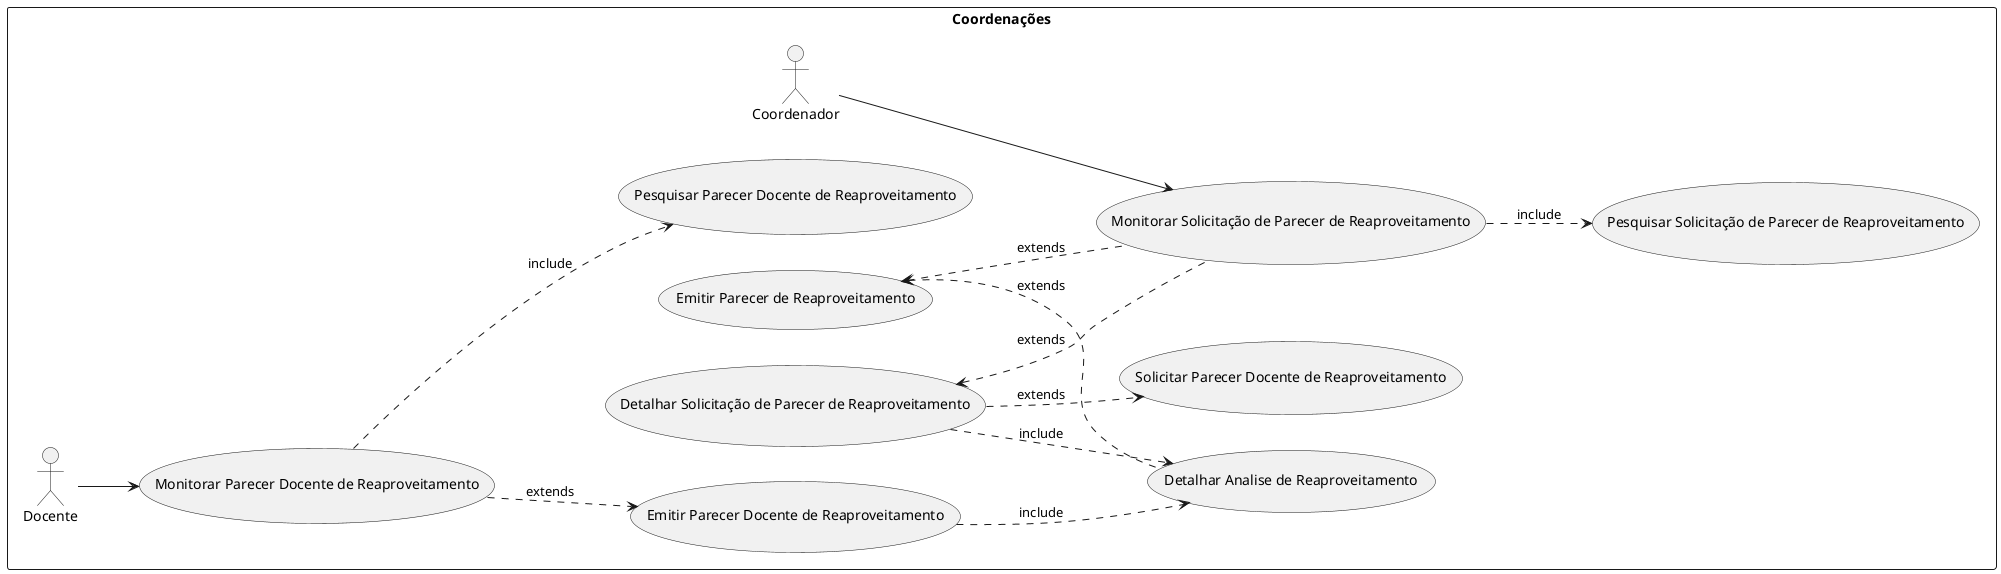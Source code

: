 @startuml Coordenação
!startsub COORD
    left to right direction
    rectangle Coordenações {
        "Coordenador" as coordenacao
        "Docente" as docente
        (Monitorar Solicitação de Parecer de Reaproveitamento) as monitorarParecer
        (Pesquisar Solicitação de Parecer de Reaproveitamento) as pesquisarParecer
        (Detalhar Solicitação de Parecer de Reaproveitamento) as detalharParecer
        (Solicitar Parecer Docente de Reaproveitamento) as solicitarParecerDocente
        (Emitir Parecer de Reaproveitamento) as emitirParecer

        (Monitorar Parecer Docente de Reaproveitamento) as monitorarParecerDocente
        (Emitir Parecer Docente de Reaproveitamento) as emitirParecerDocente
        (Pesquisar Parecer Docente de Reaproveitamento) as pesquisarParecerDocente

        (Detalhar Analise de Reaproveitamento) as detalharAnaliseReaproveitamento

        coordenacao --> monitorarParecer
        emitirParecer <.. monitorarParecer : extends
        emitirParecer <.. detalharAnaliseReaproveitamento : extends
        detalharParecer <.. monitorarParecer : extends
        monitorarParecer ..> pesquisarParecer : include
        detalharParecer ..> detalharAnaliseReaproveitamento : include
        detalharParecer ..> solicitarParecerDocente : extends

        docente --> monitorarParecerDocente
        monitorarParecerDocente ..> pesquisarParecerDocente : include
        monitorarParecerDocente ..> emitirParecerDocente : extends
        emitirParecerDocente ..> detalharAnaliseReaproveitamento : include
    } 
!endsub
@enduml
